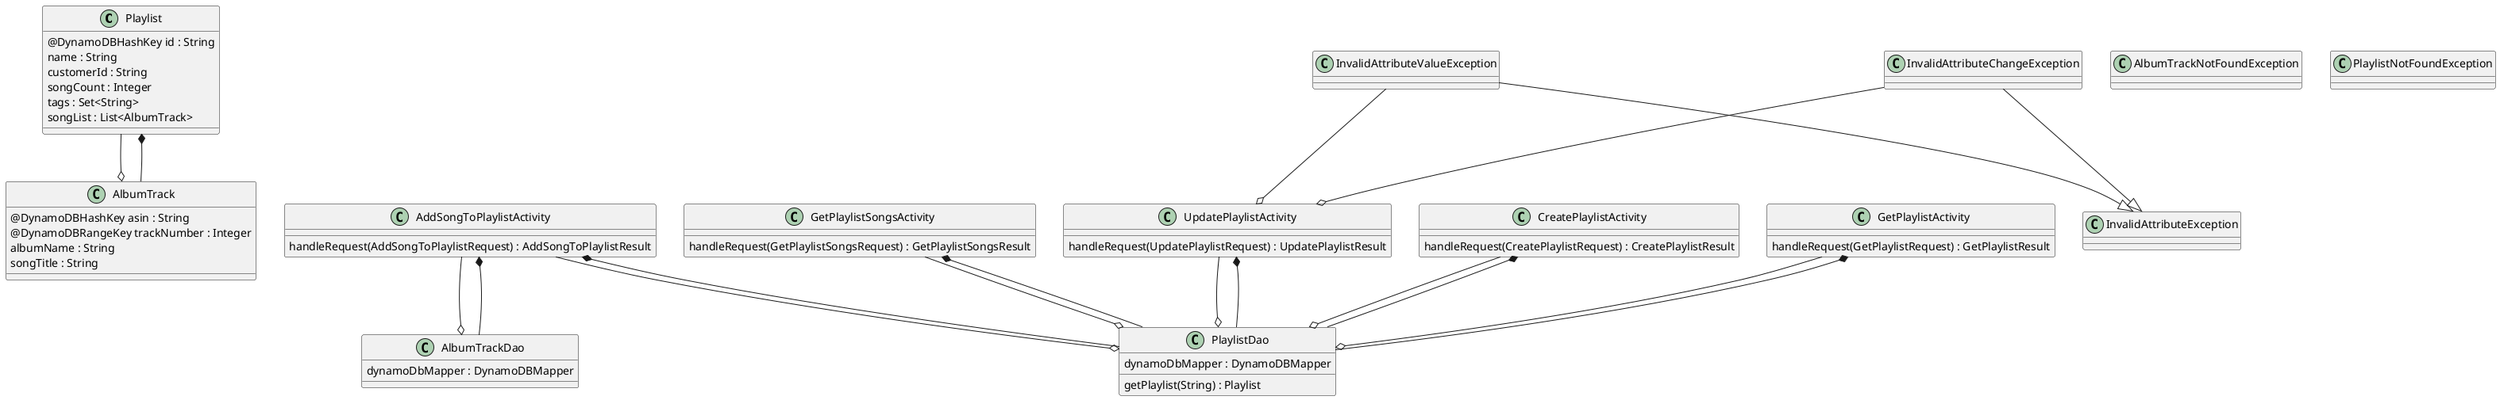 @startuml
class Playlist {
@DynamoDBHashKey id : String
name : String
customerId : String
songCount : Integer
tags : Set<String>
songList : List<AlbumTrack>
}
class AlbumTrack {
@DynamoDBHashKey asin : String
@DynamoDBRangeKey trackNumber : Integer
albumName : String
songTitle : String
}

class AddSongToPlaylistActivity {
handleRequest(AddSongToPlaylistRequest) : AddSongToPlaylistResult
}
class AlbumTrackDao {
dynamoDbMapper : DynamoDBMapper

}
class CreatePlaylistActivity {
handleRequest(CreatePlaylistRequest) : CreatePlaylistResult
}
class PlaylistDao {
getPlaylist(String) : Playlist
dynamoDbMapper : DynamoDBMapper
}
class GetPlaylistActivity {
handleRequest(GetPlaylistRequest) : GetPlaylistResult
}
class GetPlaylistSongsActivity {
handleRequest(GetPlaylistSongsRequest) : GetPlaylistSongsResult
}
class UpdatePlaylistActivity {
handleRequest(UpdatePlaylistRequest) : UpdatePlaylistResult
}
class AlbumTrackNotFoundException
class InvalidAttributeValueException
class PlaylistNotFoundException
class InvalidAttributeChangeException
class InvalidAttributeException


InvalidAttributeValueException --|> InvalidAttributeException
InvalidAttributeChangeException --|> InvalidAttributeException
InvalidAttributeValueException --o UpdatePlaylistActivity
InvalidAttributeChangeException --o UpdatePlaylistActivity
Playlist --o AlbumTrack
Playlist *-- AlbumTrack
AddSongToPlaylistActivity --o AlbumTrackDao
AddSongToPlaylistActivity *-- AlbumTrackDao
CreatePlaylistActivity --o PlaylistDao
CreatePlaylistActivity *-- PlaylistDao
AddSongToPlaylistActivity --o PlaylistDao
AddSongToPlaylistActivity *-- PlaylistDao
GetPlaylistActivity --o PlaylistDao
GetPlaylistActivity *-- PlaylistDao
GetPlaylistSongsActivity --o PlaylistDao
GetPlaylistSongsActivity *-- PlaylistDao
UpdatePlaylistActivity --o PlaylistDao
UpdatePlaylistActivity *-- PlaylistDao




@enduml